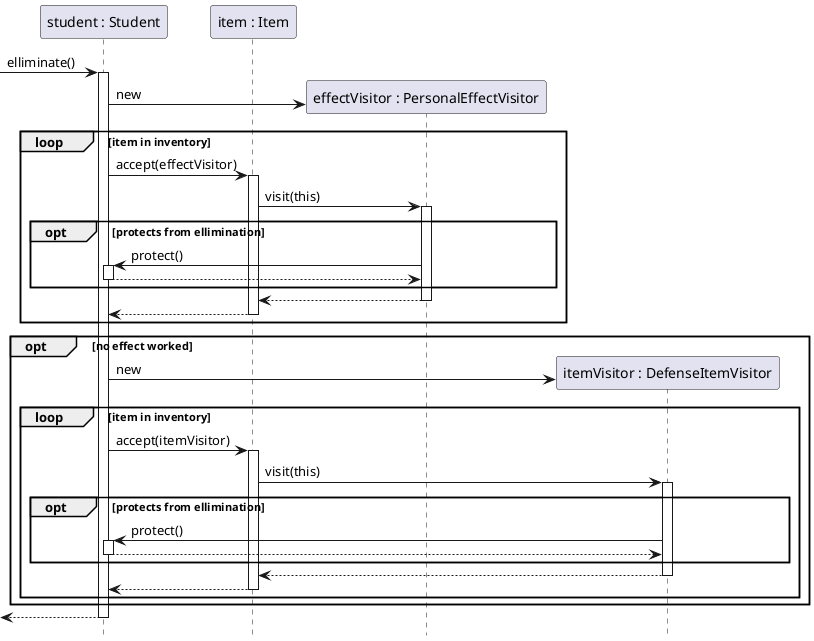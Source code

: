 @startuml soul-theft

hide footbox

participant "student : Student" as s
participant "item : Item" as i


[-> s ++: elliminate()
create "effectVisitor : PersonalEffectVisitor" as ev
s -> ev : new 
loop item in inventory
	s -> i ++: accept(effectVisitor)
	i -> ev ++: visit(this)
	opt protects from ellimination
		ev -> s ++: protect()
		s --> ev --
	end
	ev --> i --
	i --> s --
end
opt no effect worked
	create "itemVisitor : DefenseItemVisitor" as iv
	s -> iv : new
	loop item in inventory
		s -> i ++: accept(itemVisitor)
		i -> iv ++: visit(this)
		opt protects from ellimination
			iv -> s ++: protect()
			s --> iv --
		end
		iv --> i --
		i --> s --
	end
end

[<-- s --

@enduml